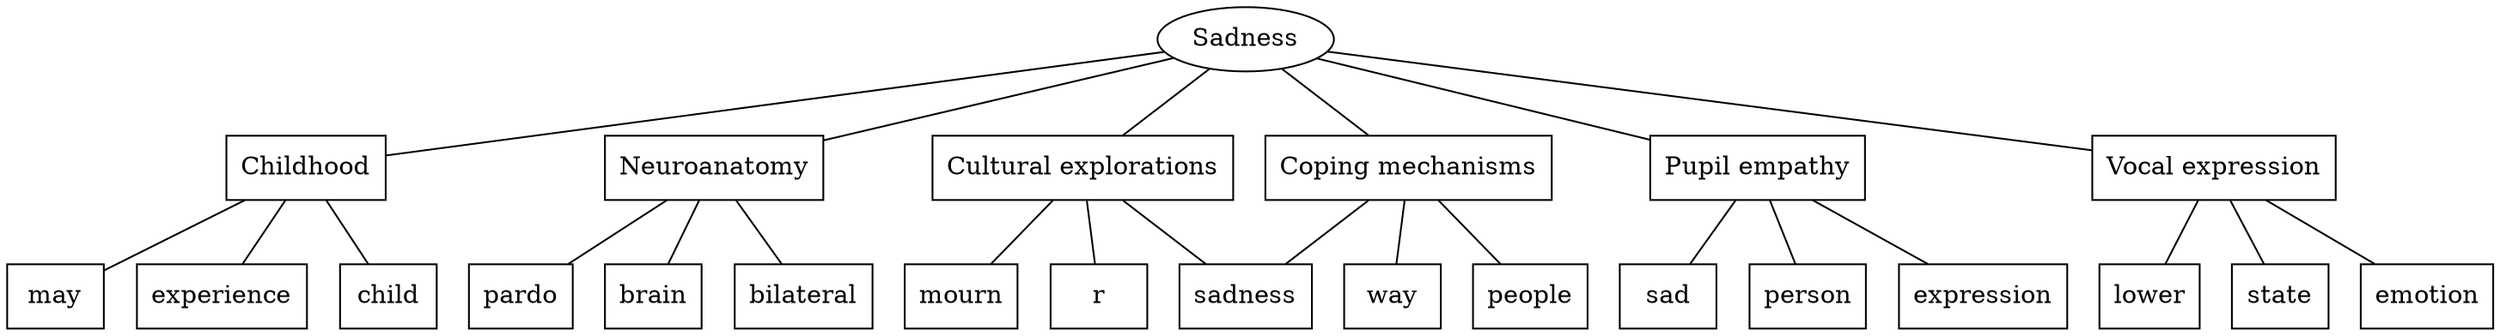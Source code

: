 graph Sadness {
	node [shape=ellipse]
	Sadness
	node [shape=box]
	Childhood
	Sadness -- Childhood
	may
	Childhood -- may
	experience
	Childhood -- experience
	child
	Childhood -- child
	Neuroanatomy
	Sadness -- Neuroanatomy
	pardo
	Neuroanatomy -- pardo
	brain
	Neuroanatomy -- brain
	bilateral
	Neuroanatomy -- bilateral
	"Coping mechanisms"
	Sadness -- "Coping mechanisms"
	sadness
	"Coping mechanisms" -- sadness
	way
	"Coping mechanisms" -- way
	people
	"Coping mechanisms" -- people
	"Pupil empathy"
	Sadness -- "Pupil empathy"
	sad
	"Pupil empathy" -- sad
	person
	"Pupil empathy" -- person
	expression
	"Pupil empathy" -- expression
	"Vocal expression"
	Sadness -- "Vocal expression"
	lower
	"Vocal expression" -- lower
	state
	"Vocal expression" -- state
	emotion
	"Vocal expression" -- emotion
	"Cultural explorations"
	Sadness -- "Cultural explorations"
	sadness
	"Cultural explorations" -- sadness
	mourn
	"Cultural explorations" -- mourn
	r
	"Cultural explorations" -- r
}
